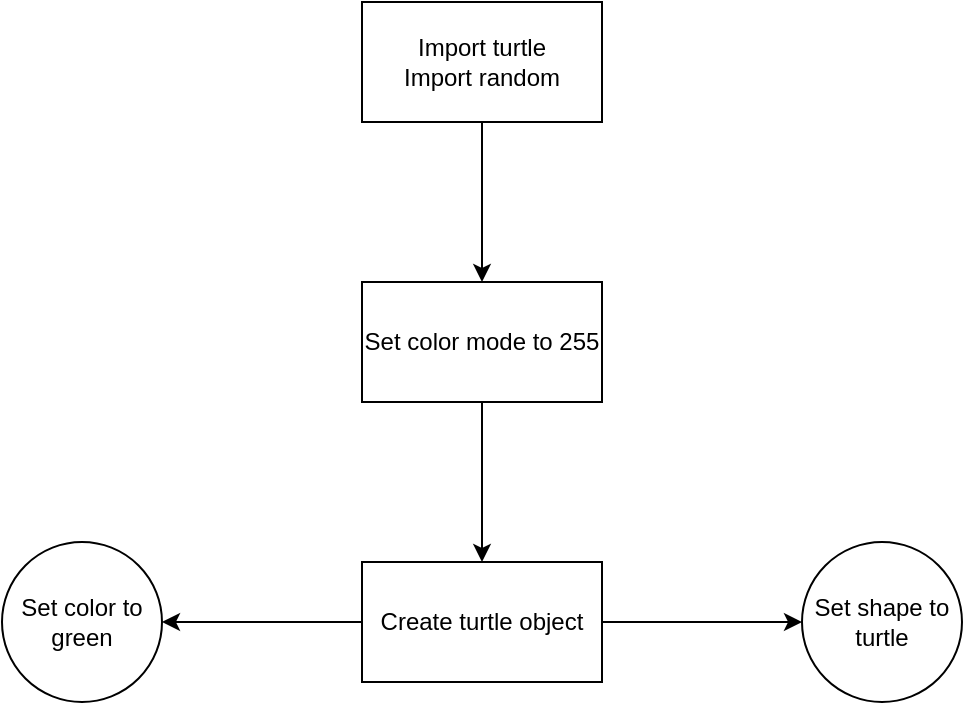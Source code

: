 <mxfile version="24.8.4">
  <diagram name="Page-1" id="5B27-9a1TbTx9ybN5ohG">
    <mxGraphModel dx="1185" dy="632" grid="1" gridSize="10" guides="1" tooltips="1" connect="1" arrows="1" fold="1" page="1" pageScale="1" pageWidth="850" pageHeight="1100" math="0" shadow="0">
      <root>
        <mxCell id="0" />
        <mxCell id="1" parent="0" />
        <mxCell id="8bzjtN-8V0s7yi2wJTmo-3" value="" style="edgeStyle=orthogonalEdgeStyle;rounded=0;orthogonalLoop=1;jettySize=auto;html=1;" edge="1" parent="1" source="8bzjtN-8V0s7yi2wJTmo-1" target="8bzjtN-8V0s7yi2wJTmo-2">
          <mxGeometry relative="1" as="geometry" />
        </mxCell>
        <mxCell id="8bzjtN-8V0s7yi2wJTmo-1" value="&lt;div&gt;Import turtle&lt;/div&gt;&lt;div&gt;Import random&lt;br&gt;&lt;/div&gt;" style="rounded=0;whiteSpace=wrap;html=1;" vertex="1" parent="1">
          <mxGeometry x="365" y="40" width="120" height="60" as="geometry" />
        </mxCell>
        <mxCell id="8bzjtN-8V0s7yi2wJTmo-5" value="" style="edgeStyle=orthogonalEdgeStyle;rounded=0;orthogonalLoop=1;jettySize=auto;html=1;" edge="1" parent="1" source="8bzjtN-8V0s7yi2wJTmo-2" target="8bzjtN-8V0s7yi2wJTmo-4">
          <mxGeometry relative="1" as="geometry" />
        </mxCell>
        <mxCell id="8bzjtN-8V0s7yi2wJTmo-2" value="Set color mode to 255" style="rounded=0;whiteSpace=wrap;html=1;" vertex="1" parent="1">
          <mxGeometry x="365" y="180" width="120" height="60" as="geometry" />
        </mxCell>
        <mxCell id="8bzjtN-8V0s7yi2wJTmo-7" value="" style="edgeStyle=orthogonalEdgeStyle;rounded=0;orthogonalLoop=1;jettySize=auto;html=1;" edge="1" parent="1" source="8bzjtN-8V0s7yi2wJTmo-4" target="8bzjtN-8V0s7yi2wJTmo-6">
          <mxGeometry relative="1" as="geometry" />
        </mxCell>
        <mxCell id="8bzjtN-8V0s7yi2wJTmo-9" value="" style="edgeStyle=orthogonalEdgeStyle;rounded=0;orthogonalLoop=1;jettySize=auto;html=1;" edge="1" parent="1" source="8bzjtN-8V0s7yi2wJTmo-4" target="8bzjtN-8V0s7yi2wJTmo-8">
          <mxGeometry relative="1" as="geometry" />
        </mxCell>
        <mxCell id="8bzjtN-8V0s7yi2wJTmo-4" value="Create turtle object " style="whiteSpace=wrap;html=1;rounded=0;" vertex="1" parent="1">
          <mxGeometry x="365" y="320" width="120" height="60" as="geometry" />
        </mxCell>
        <mxCell id="8bzjtN-8V0s7yi2wJTmo-6" value="Set shape to turtle" style="ellipse;whiteSpace=wrap;html=1;rounded=0;" vertex="1" parent="1">
          <mxGeometry x="585" y="310" width="80" height="80" as="geometry" />
        </mxCell>
        <mxCell id="8bzjtN-8V0s7yi2wJTmo-8" value="Set color to green" style="ellipse;whiteSpace=wrap;html=1;rounded=0;" vertex="1" parent="1">
          <mxGeometry x="185" y="310" width="80" height="80" as="geometry" />
        </mxCell>
      </root>
    </mxGraphModel>
  </diagram>
</mxfile>
